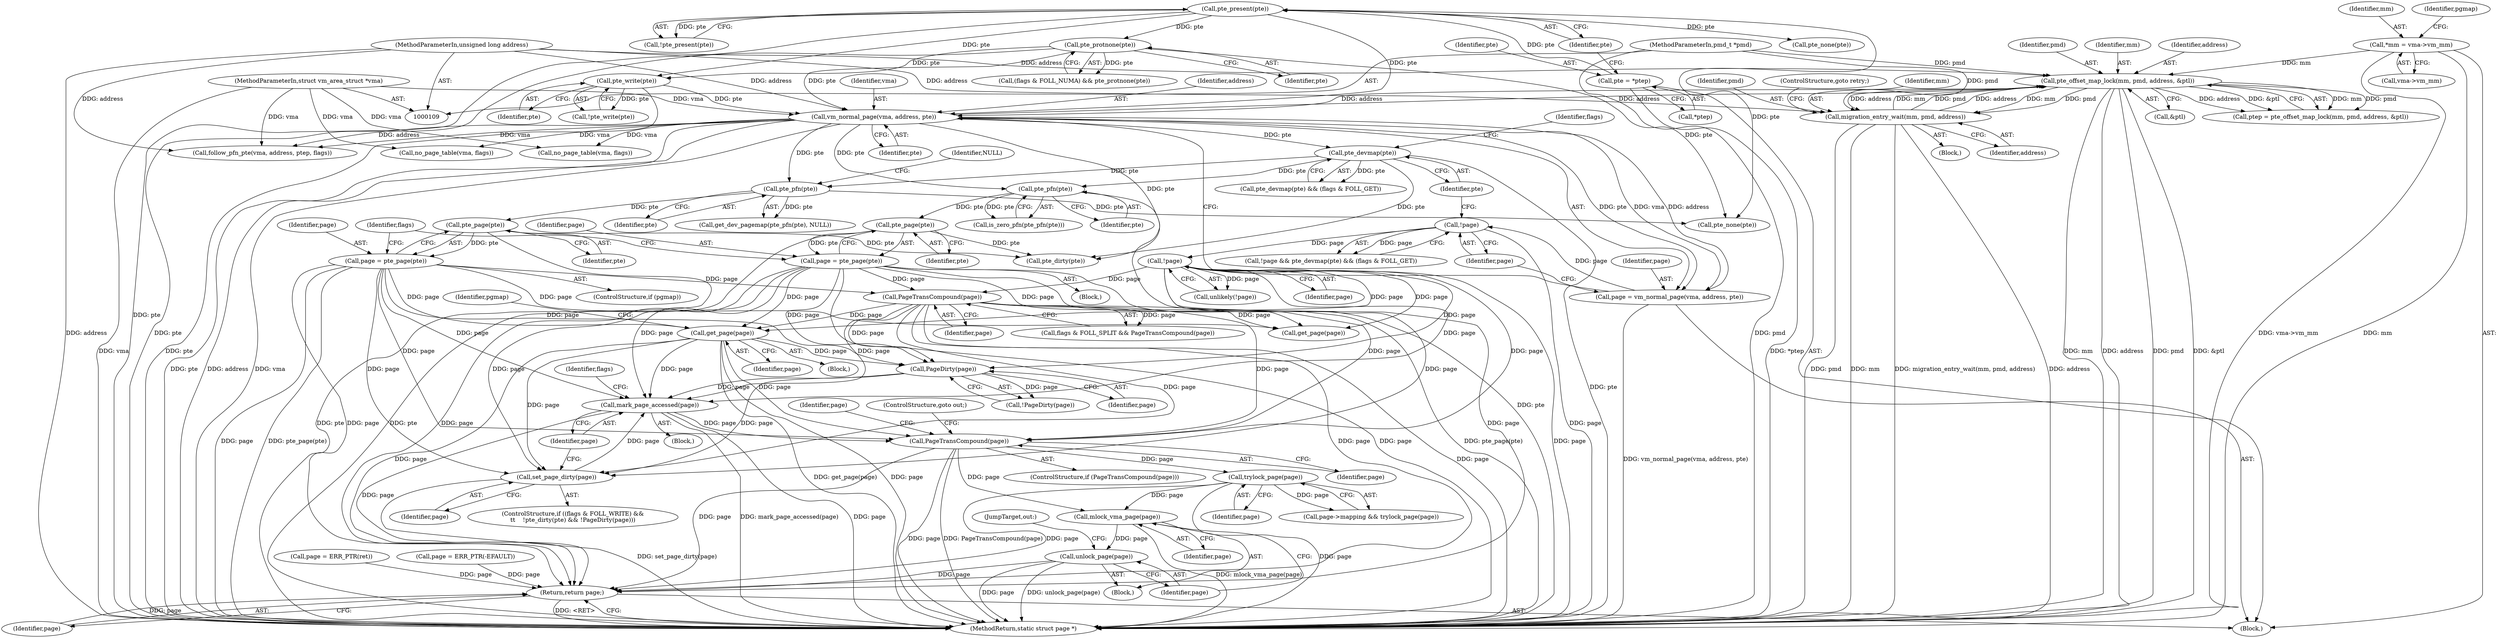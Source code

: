 digraph "1_linux_19be0eaffa3ac7d8eb6784ad9bdbc7d67ed8e619_0@API" {
"1000369" [label="(Call,mlock_vma_page(page))"];
"1000357" [label="(Call,PageTransCompound(page))"];
"1000343" [label="(Call,mark_page_accessed(page))"];
"1000232" [label="(Call,page = pte_page(pte))"];
"1000234" [label="(Call,pte_page(pte))"];
"1000227" [label="(Call,pte_pfn(pte))"];
"1000218" [label="(Call,pte_devmap(pte))"];
"1000209" [label="(Call,vm_normal_page(vma, address, pte))"];
"1000110" [label="(MethodParameterIn,struct vm_area_struct *vma)"];
"1000141" [label="(Call,pte_offset_map_lock(mm, pmd, address, &ptl))"];
"1000116" [label="(Call,*mm = vma->vm_mm)"];
"1000180" [label="(Call,migration_entry_wait(mm, pmd, address))"];
"1000112" [label="(MethodParameterIn,pmd_t *pmd)"];
"1000111" [label="(MethodParameterIn,unsigned long address)"];
"1000199" [label="(Call,pte_write(pte))"];
"1000190" [label="(Call,pte_protnone(pte))"];
"1000153" [label="(Call,pte_present(pte))"];
"1000147" [label="(Call,pte = *ptep)"];
"1000341" [label="(Call,set_page_dirty(page))"];
"1000339" [label="(Call,PageDirty(page))"];
"1000241" [label="(Call,!page)"];
"1000215" [label="(Call,!page)"];
"1000207" [label="(Call,page = vm_normal_page(vma, address, pte))"];
"1000260" [label="(Call,page = pte_page(pte))"];
"1000262" [label="(Call,pte_page(pte))"];
"1000257" [label="(Call,pte_pfn(pte))"];
"1000284" [label="(Call,PageTransCompound(page))"];
"1000314" [label="(Call,get_page(page))"];
"1000365" [label="(Call,trylock_page(page))"];
"1000371" [label="(Call,unlock_page(page))"];
"1000377" [label="(Return,return page;)"];
"1000249" [label="(Call,page = ERR_PTR(-EFAULT))"];
"1000365" [label="(Call,trylock_page(page))"];
"1000274" [label="(Call,page = ERR_PTR(ret))"];
"1000117" [label="(Identifier,mm)"];
"1000199" [label="(Call,pte_write(pte))"];
"1000235" [label="(Identifier,pte)"];
"1000340" [label="(Identifier,page)"];
"1000114" [label="(Block,)"];
"1000288" [label="(Call,get_page(page))"];
"1000371" [label="(Call,unlock_page(page))"];
"1000180" [label="(Call,migration_entry_wait(mm, pmd, address))"];
"1000207" [label="(Call,page = vm_normal_page(vma, address, pte))"];
"1000363" [label="(Identifier,page)"];
"1000230" [label="(ControlStructure,if (pgmap))"];
"1000191" [label="(Identifier,pte)"];
"1000377" [label="(Return,return page;)"];
"1000313" [label="(Block,)"];
"1000336" [label="(Call,pte_dirty(pte))"];
"1000218" [label="(Call,pte_devmap(pte))"];
"1000139" [label="(Call,ptep = pte_offset_map_lock(mm, pmd, address, &ptl))"];
"1000154" [label="(Identifier,pte)"];
"1000314" [label="(Call,get_page(page))"];
"1000153" [label="(Call,pte_present(pte))"];
"1000285" [label="(Identifier,page)"];
"1000361" [label="(Call,page->mapping && trylock_page(page))"];
"1000116" [label="(Call,*mm = vma->vm_mm)"];
"1000226" [label="(Call,get_dev_pagemap(pte_pfn(pte), NULL))"];
"1000359" [label="(ControlStructure,goto out;)"];
"1000182" [label="(Identifier,pmd)"];
"1000232" [label="(Call,page = pte_page(pte))"];
"1000136" [label="(Call,no_page_table(vma, flags))"];
"1000356" [label="(ControlStructure,if (PageTransCompound(page)))"];
"1000144" [label="(Identifier,address)"];
"1000212" [label="(Identifier,pte)"];
"1000256" [label="(Call,is_zero_pfn(pte_pfn(pte)))"];
"1000118" [label="(Call,vma->vm_mm)"];
"1000147" [label="(Call,pte = *ptep)"];
"1000370" [label="(Identifier,page)"];
"1000112" [label="(MethodParameterIn,pmd_t *pmd)"];
"1000227" [label="(Call,pte_pfn(pte))"];
"1000200" [label="(Identifier,pte)"];
"1000216" [label="(Identifier,page)"];
"1000366" [label="(Identifier,page)"];
"1000165" [label="(Call,pte_none(pte))"];
"1000259" [label="(Block,)"];
"1000217" [label="(Call,pte_devmap(pte) && (flags & FOLL_GET))"];
"1000344" [label="(Identifier,page)"];
"1000280" [label="(Call,flags & FOLL_SPLIT && PageTransCompound(page))"];
"1000234" [label="(Call,pte_page(pte))"];
"1000209" [label="(Call,vm_normal_page(vma, address, pte))"];
"1000329" [label="(ControlStructure,if ((flags & FOLL_WRITE) &&\n\t\t    !pte_dirty(pte) && !PageDirty(page)))"];
"1000357" [label="(Call,PageTransCompound(page))"];
"1000393" [label="(MethodReturn,static struct page *)"];
"1000143" [label="(Identifier,pmd)"];
"1000373" [label="(JumpTarget,out:)"];
"1000385" [label="(Call,pte_none(pte))"];
"1000184" [label="(ControlStructure,goto retry;)"];
"1000142" [label="(Identifier,mm)"];
"1000221" [label="(Identifier,flags)"];
"1000315" [label="(Identifier,page)"];
"1000110" [label="(MethodParameterIn,struct vm_area_struct *vma)"];
"1000240" [label="(Call,unlikely(!page))"];
"1000141" [label="(Call,pte_offset_map_lock(mm, pmd, address, &ptl))"];
"1000328" [label="(Block,)"];
"1000190" [label="(Call,pte_protnone(pte))"];
"1000186" [label="(Call,(flags & FOLL_NUMA) && pte_protnone(pte))"];
"1000342" [label="(Identifier,page)"];
"1000208" [label="(Identifier,page)"];
"1000257" [label="(Call,pte_pfn(pte))"];
"1000211" [label="(Identifier,address)"];
"1000263" [label="(Identifier,pte)"];
"1000241" [label="(Call,!page)"];
"1000198" [label="(Call,!pte_write(pte))"];
"1000183" [label="(Identifier,address)"];
"1000348" [label="(Identifier,flags)"];
"1000210" [label="(Identifier,vma)"];
"1000317" [label="(Identifier,pgmap)"];
"1000214" [label="(Call,!page && pte_devmap(pte) && (flags & FOLL_GET))"];
"1000233" [label="(Identifier,page)"];
"1000155" [label="(Block,)"];
"1000338" [label="(Call,!PageDirty(page))"];
"1000343" [label="(Call,mark_page_accessed(page))"];
"1000111" [label="(MethodParameterIn,unsigned long address)"];
"1000219" [label="(Identifier,pte)"];
"1000145" [label="(Call,&ptl)"];
"1000242" [label="(Identifier,page)"];
"1000369" [label="(Call,mlock_vma_page(page))"];
"1000284" [label="(Call,PageTransCompound(page))"];
"1000258" [label="(Identifier,pte)"];
"1000123" [label="(Identifier,pgmap)"];
"1000260" [label="(Call,page = pte_page(pte))"];
"1000262" [label="(Call,pte_page(pte))"];
"1000152" [label="(Call,!pte_present(pte))"];
"1000390" [label="(Call,no_page_table(vma, flags))"];
"1000367" [label="(Block,)"];
"1000269" [label="(Call,follow_pfn_pte(vma, address, ptep, flags))"];
"1000282" [label="(Identifier,flags)"];
"1000149" [label="(Call,*ptep)"];
"1000339" [label="(Call,PageDirty(page))"];
"1000228" [label="(Identifier,pte)"];
"1000378" [label="(Identifier,page)"];
"1000358" [label="(Identifier,page)"];
"1000372" [label="(Identifier,page)"];
"1000181" [label="(Identifier,mm)"];
"1000341" [label="(Call,set_page_dirty(page))"];
"1000261" [label="(Identifier,page)"];
"1000148" [label="(Identifier,pte)"];
"1000215" [label="(Call,!page)"];
"1000229" [label="(Identifier,NULL)"];
"1000369" -> "1000367"  [label="AST: "];
"1000369" -> "1000370"  [label="CFG: "];
"1000370" -> "1000369"  [label="AST: "];
"1000372" -> "1000369"  [label="CFG: "];
"1000369" -> "1000393"  [label="DDG: mlock_vma_page(page)"];
"1000357" -> "1000369"  [label="DDG: page"];
"1000365" -> "1000369"  [label="DDG: page"];
"1000369" -> "1000371"  [label="DDG: page"];
"1000357" -> "1000356"  [label="AST: "];
"1000357" -> "1000358"  [label="CFG: "];
"1000358" -> "1000357"  [label="AST: "];
"1000359" -> "1000357"  [label="CFG: "];
"1000363" -> "1000357"  [label="CFG: "];
"1000357" -> "1000393"  [label="DDG: PageTransCompound(page)"];
"1000357" -> "1000393"  [label="DDG: page"];
"1000343" -> "1000357"  [label="DDG: page"];
"1000232" -> "1000357"  [label="DDG: page"];
"1000241" -> "1000357"  [label="DDG: page"];
"1000260" -> "1000357"  [label="DDG: page"];
"1000284" -> "1000357"  [label="DDG: page"];
"1000314" -> "1000357"  [label="DDG: page"];
"1000357" -> "1000365"  [label="DDG: page"];
"1000357" -> "1000377"  [label="DDG: page"];
"1000343" -> "1000328"  [label="AST: "];
"1000343" -> "1000344"  [label="CFG: "];
"1000344" -> "1000343"  [label="AST: "];
"1000348" -> "1000343"  [label="CFG: "];
"1000343" -> "1000393"  [label="DDG: page"];
"1000343" -> "1000393"  [label="DDG: mark_page_accessed(page)"];
"1000232" -> "1000343"  [label="DDG: page"];
"1000341" -> "1000343"  [label="DDG: page"];
"1000339" -> "1000343"  [label="DDG: page"];
"1000241" -> "1000343"  [label="DDG: page"];
"1000260" -> "1000343"  [label="DDG: page"];
"1000284" -> "1000343"  [label="DDG: page"];
"1000314" -> "1000343"  [label="DDG: page"];
"1000343" -> "1000377"  [label="DDG: page"];
"1000232" -> "1000230"  [label="AST: "];
"1000232" -> "1000234"  [label="CFG: "];
"1000233" -> "1000232"  [label="AST: "];
"1000234" -> "1000232"  [label="AST: "];
"1000282" -> "1000232"  [label="CFG: "];
"1000232" -> "1000393"  [label="DDG: page"];
"1000232" -> "1000393"  [label="DDG: pte_page(pte)"];
"1000234" -> "1000232"  [label="DDG: pte"];
"1000232" -> "1000284"  [label="DDG: page"];
"1000232" -> "1000288"  [label="DDG: page"];
"1000232" -> "1000314"  [label="DDG: page"];
"1000232" -> "1000339"  [label="DDG: page"];
"1000232" -> "1000341"  [label="DDG: page"];
"1000232" -> "1000377"  [label="DDG: page"];
"1000234" -> "1000235"  [label="CFG: "];
"1000235" -> "1000234"  [label="AST: "];
"1000234" -> "1000393"  [label="DDG: pte"];
"1000227" -> "1000234"  [label="DDG: pte"];
"1000234" -> "1000336"  [label="DDG: pte"];
"1000227" -> "1000226"  [label="AST: "];
"1000227" -> "1000228"  [label="CFG: "];
"1000228" -> "1000227"  [label="AST: "];
"1000229" -> "1000227"  [label="CFG: "];
"1000227" -> "1000226"  [label="DDG: pte"];
"1000218" -> "1000227"  [label="DDG: pte"];
"1000209" -> "1000227"  [label="DDG: pte"];
"1000227" -> "1000385"  [label="DDG: pte"];
"1000218" -> "1000217"  [label="AST: "];
"1000218" -> "1000219"  [label="CFG: "];
"1000219" -> "1000218"  [label="AST: "];
"1000221" -> "1000218"  [label="CFG: "];
"1000217" -> "1000218"  [label="CFG: "];
"1000218" -> "1000393"  [label="DDG: pte"];
"1000218" -> "1000217"  [label="DDG: pte"];
"1000209" -> "1000218"  [label="DDG: pte"];
"1000218" -> "1000257"  [label="DDG: pte"];
"1000218" -> "1000336"  [label="DDG: pte"];
"1000209" -> "1000207"  [label="AST: "];
"1000209" -> "1000212"  [label="CFG: "];
"1000210" -> "1000209"  [label="AST: "];
"1000211" -> "1000209"  [label="AST: "];
"1000212" -> "1000209"  [label="AST: "];
"1000207" -> "1000209"  [label="CFG: "];
"1000209" -> "1000393"  [label="DDG: vma"];
"1000209" -> "1000393"  [label="DDG: pte"];
"1000209" -> "1000393"  [label="DDG: address"];
"1000209" -> "1000136"  [label="DDG: vma"];
"1000209" -> "1000141"  [label="DDG: address"];
"1000209" -> "1000207"  [label="DDG: vma"];
"1000209" -> "1000207"  [label="DDG: address"];
"1000209" -> "1000207"  [label="DDG: pte"];
"1000110" -> "1000209"  [label="DDG: vma"];
"1000141" -> "1000209"  [label="DDG: address"];
"1000111" -> "1000209"  [label="DDG: address"];
"1000199" -> "1000209"  [label="DDG: pte"];
"1000190" -> "1000209"  [label="DDG: pte"];
"1000153" -> "1000209"  [label="DDG: pte"];
"1000209" -> "1000257"  [label="DDG: pte"];
"1000209" -> "1000269"  [label="DDG: vma"];
"1000209" -> "1000269"  [label="DDG: address"];
"1000209" -> "1000336"  [label="DDG: pte"];
"1000209" -> "1000390"  [label="DDG: vma"];
"1000110" -> "1000109"  [label="AST: "];
"1000110" -> "1000393"  [label="DDG: vma"];
"1000110" -> "1000136"  [label="DDG: vma"];
"1000110" -> "1000269"  [label="DDG: vma"];
"1000110" -> "1000390"  [label="DDG: vma"];
"1000141" -> "1000139"  [label="AST: "];
"1000141" -> "1000145"  [label="CFG: "];
"1000142" -> "1000141"  [label="AST: "];
"1000143" -> "1000141"  [label="AST: "];
"1000144" -> "1000141"  [label="AST: "];
"1000145" -> "1000141"  [label="AST: "];
"1000139" -> "1000141"  [label="CFG: "];
"1000141" -> "1000393"  [label="DDG: mm"];
"1000141" -> "1000393"  [label="DDG: address"];
"1000141" -> "1000393"  [label="DDG: pmd"];
"1000141" -> "1000393"  [label="DDG: &ptl"];
"1000141" -> "1000139"  [label="DDG: mm"];
"1000141" -> "1000139"  [label="DDG: pmd"];
"1000141" -> "1000139"  [label="DDG: address"];
"1000141" -> "1000139"  [label="DDG: &ptl"];
"1000116" -> "1000141"  [label="DDG: mm"];
"1000180" -> "1000141"  [label="DDG: mm"];
"1000180" -> "1000141"  [label="DDG: pmd"];
"1000180" -> "1000141"  [label="DDG: address"];
"1000112" -> "1000141"  [label="DDG: pmd"];
"1000111" -> "1000141"  [label="DDG: address"];
"1000141" -> "1000180"  [label="DDG: mm"];
"1000141" -> "1000180"  [label="DDG: pmd"];
"1000141" -> "1000180"  [label="DDG: address"];
"1000116" -> "1000114"  [label="AST: "];
"1000116" -> "1000118"  [label="CFG: "];
"1000117" -> "1000116"  [label="AST: "];
"1000118" -> "1000116"  [label="AST: "];
"1000123" -> "1000116"  [label="CFG: "];
"1000116" -> "1000393"  [label="DDG: mm"];
"1000116" -> "1000393"  [label="DDG: vma->vm_mm"];
"1000180" -> "1000155"  [label="AST: "];
"1000180" -> "1000183"  [label="CFG: "];
"1000181" -> "1000180"  [label="AST: "];
"1000182" -> "1000180"  [label="AST: "];
"1000183" -> "1000180"  [label="AST: "];
"1000184" -> "1000180"  [label="CFG: "];
"1000180" -> "1000393"  [label="DDG: pmd"];
"1000180" -> "1000393"  [label="DDG: mm"];
"1000180" -> "1000393"  [label="DDG: migration_entry_wait(mm, pmd, address)"];
"1000180" -> "1000393"  [label="DDG: address"];
"1000112" -> "1000180"  [label="DDG: pmd"];
"1000111" -> "1000180"  [label="DDG: address"];
"1000112" -> "1000109"  [label="AST: "];
"1000112" -> "1000393"  [label="DDG: pmd"];
"1000111" -> "1000109"  [label="AST: "];
"1000111" -> "1000393"  [label="DDG: address"];
"1000111" -> "1000269"  [label="DDG: address"];
"1000199" -> "1000198"  [label="AST: "];
"1000199" -> "1000200"  [label="CFG: "];
"1000200" -> "1000199"  [label="AST: "];
"1000198" -> "1000199"  [label="CFG: "];
"1000199" -> "1000393"  [label="DDG: pte"];
"1000199" -> "1000198"  [label="DDG: pte"];
"1000190" -> "1000199"  [label="DDG: pte"];
"1000153" -> "1000199"  [label="DDG: pte"];
"1000190" -> "1000186"  [label="AST: "];
"1000190" -> "1000191"  [label="CFG: "];
"1000191" -> "1000190"  [label="AST: "];
"1000186" -> "1000190"  [label="CFG: "];
"1000190" -> "1000393"  [label="DDG: pte"];
"1000190" -> "1000186"  [label="DDG: pte"];
"1000153" -> "1000190"  [label="DDG: pte"];
"1000190" -> "1000385"  [label="DDG: pte"];
"1000153" -> "1000152"  [label="AST: "];
"1000153" -> "1000154"  [label="CFG: "];
"1000154" -> "1000153"  [label="AST: "];
"1000152" -> "1000153"  [label="CFG: "];
"1000153" -> "1000393"  [label="DDG: pte"];
"1000153" -> "1000152"  [label="DDG: pte"];
"1000147" -> "1000153"  [label="DDG: pte"];
"1000153" -> "1000165"  [label="DDG: pte"];
"1000153" -> "1000385"  [label="DDG: pte"];
"1000147" -> "1000114"  [label="AST: "];
"1000147" -> "1000149"  [label="CFG: "];
"1000148" -> "1000147"  [label="AST: "];
"1000149" -> "1000147"  [label="AST: "];
"1000154" -> "1000147"  [label="CFG: "];
"1000147" -> "1000393"  [label="DDG: *ptep"];
"1000341" -> "1000329"  [label="AST: "];
"1000341" -> "1000342"  [label="CFG: "];
"1000342" -> "1000341"  [label="AST: "];
"1000344" -> "1000341"  [label="CFG: "];
"1000341" -> "1000393"  [label="DDG: set_page_dirty(page)"];
"1000339" -> "1000341"  [label="DDG: page"];
"1000241" -> "1000341"  [label="DDG: page"];
"1000260" -> "1000341"  [label="DDG: page"];
"1000284" -> "1000341"  [label="DDG: page"];
"1000314" -> "1000341"  [label="DDG: page"];
"1000339" -> "1000338"  [label="AST: "];
"1000339" -> "1000340"  [label="CFG: "];
"1000340" -> "1000339"  [label="AST: "];
"1000338" -> "1000339"  [label="CFG: "];
"1000339" -> "1000338"  [label="DDG: page"];
"1000241" -> "1000339"  [label="DDG: page"];
"1000260" -> "1000339"  [label="DDG: page"];
"1000284" -> "1000339"  [label="DDG: page"];
"1000314" -> "1000339"  [label="DDG: page"];
"1000241" -> "1000240"  [label="AST: "];
"1000241" -> "1000242"  [label="CFG: "];
"1000242" -> "1000241"  [label="AST: "];
"1000240" -> "1000241"  [label="CFG: "];
"1000241" -> "1000393"  [label="DDG: page"];
"1000241" -> "1000240"  [label="DDG: page"];
"1000215" -> "1000241"  [label="DDG: page"];
"1000241" -> "1000284"  [label="DDG: page"];
"1000241" -> "1000288"  [label="DDG: page"];
"1000241" -> "1000314"  [label="DDG: page"];
"1000241" -> "1000377"  [label="DDG: page"];
"1000215" -> "1000214"  [label="AST: "];
"1000215" -> "1000216"  [label="CFG: "];
"1000216" -> "1000215"  [label="AST: "];
"1000219" -> "1000215"  [label="CFG: "];
"1000214" -> "1000215"  [label="CFG: "];
"1000215" -> "1000393"  [label="DDG: page"];
"1000215" -> "1000214"  [label="DDG: page"];
"1000207" -> "1000215"  [label="DDG: page"];
"1000207" -> "1000114"  [label="AST: "];
"1000208" -> "1000207"  [label="AST: "];
"1000216" -> "1000207"  [label="CFG: "];
"1000207" -> "1000393"  [label="DDG: vm_normal_page(vma, address, pte)"];
"1000260" -> "1000259"  [label="AST: "];
"1000260" -> "1000262"  [label="CFG: "];
"1000261" -> "1000260"  [label="AST: "];
"1000262" -> "1000260"  [label="AST: "];
"1000282" -> "1000260"  [label="CFG: "];
"1000260" -> "1000393"  [label="DDG: pte_page(pte)"];
"1000260" -> "1000393"  [label="DDG: page"];
"1000262" -> "1000260"  [label="DDG: pte"];
"1000260" -> "1000284"  [label="DDG: page"];
"1000260" -> "1000288"  [label="DDG: page"];
"1000260" -> "1000314"  [label="DDG: page"];
"1000260" -> "1000377"  [label="DDG: page"];
"1000262" -> "1000263"  [label="CFG: "];
"1000263" -> "1000262"  [label="AST: "];
"1000262" -> "1000393"  [label="DDG: pte"];
"1000257" -> "1000262"  [label="DDG: pte"];
"1000262" -> "1000336"  [label="DDG: pte"];
"1000257" -> "1000256"  [label="AST: "];
"1000257" -> "1000258"  [label="CFG: "];
"1000258" -> "1000257"  [label="AST: "];
"1000256" -> "1000257"  [label="CFG: "];
"1000257" -> "1000393"  [label="DDG: pte"];
"1000257" -> "1000256"  [label="DDG: pte"];
"1000284" -> "1000280"  [label="AST: "];
"1000284" -> "1000285"  [label="CFG: "];
"1000285" -> "1000284"  [label="AST: "];
"1000280" -> "1000284"  [label="CFG: "];
"1000284" -> "1000393"  [label="DDG: page"];
"1000284" -> "1000280"  [label="DDG: page"];
"1000284" -> "1000288"  [label="DDG: page"];
"1000284" -> "1000314"  [label="DDG: page"];
"1000284" -> "1000377"  [label="DDG: page"];
"1000314" -> "1000313"  [label="AST: "];
"1000314" -> "1000315"  [label="CFG: "];
"1000315" -> "1000314"  [label="AST: "];
"1000317" -> "1000314"  [label="CFG: "];
"1000314" -> "1000393"  [label="DDG: page"];
"1000314" -> "1000393"  [label="DDG: get_page(page)"];
"1000314" -> "1000377"  [label="DDG: page"];
"1000365" -> "1000361"  [label="AST: "];
"1000365" -> "1000366"  [label="CFG: "];
"1000366" -> "1000365"  [label="AST: "];
"1000361" -> "1000365"  [label="CFG: "];
"1000365" -> "1000393"  [label="DDG: page"];
"1000365" -> "1000361"  [label="DDG: page"];
"1000365" -> "1000377"  [label="DDG: page"];
"1000371" -> "1000367"  [label="AST: "];
"1000371" -> "1000372"  [label="CFG: "];
"1000372" -> "1000371"  [label="AST: "];
"1000373" -> "1000371"  [label="CFG: "];
"1000371" -> "1000393"  [label="DDG: page"];
"1000371" -> "1000393"  [label="DDG: unlock_page(page)"];
"1000371" -> "1000377"  [label="DDG: page"];
"1000377" -> "1000114"  [label="AST: "];
"1000377" -> "1000378"  [label="CFG: "];
"1000378" -> "1000377"  [label="AST: "];
"1000393" -> "1000377"  [label="CFG: "];
"1000377" -> "1000393"  [label="DDG: <RET>"];
"1000378" -> "1000377"  [label="DDG: page"];
"1000274" -> "1000377"  [label="DDG: page"];
"1000249" -> "1000377"  [label="DDG: page"];
}
